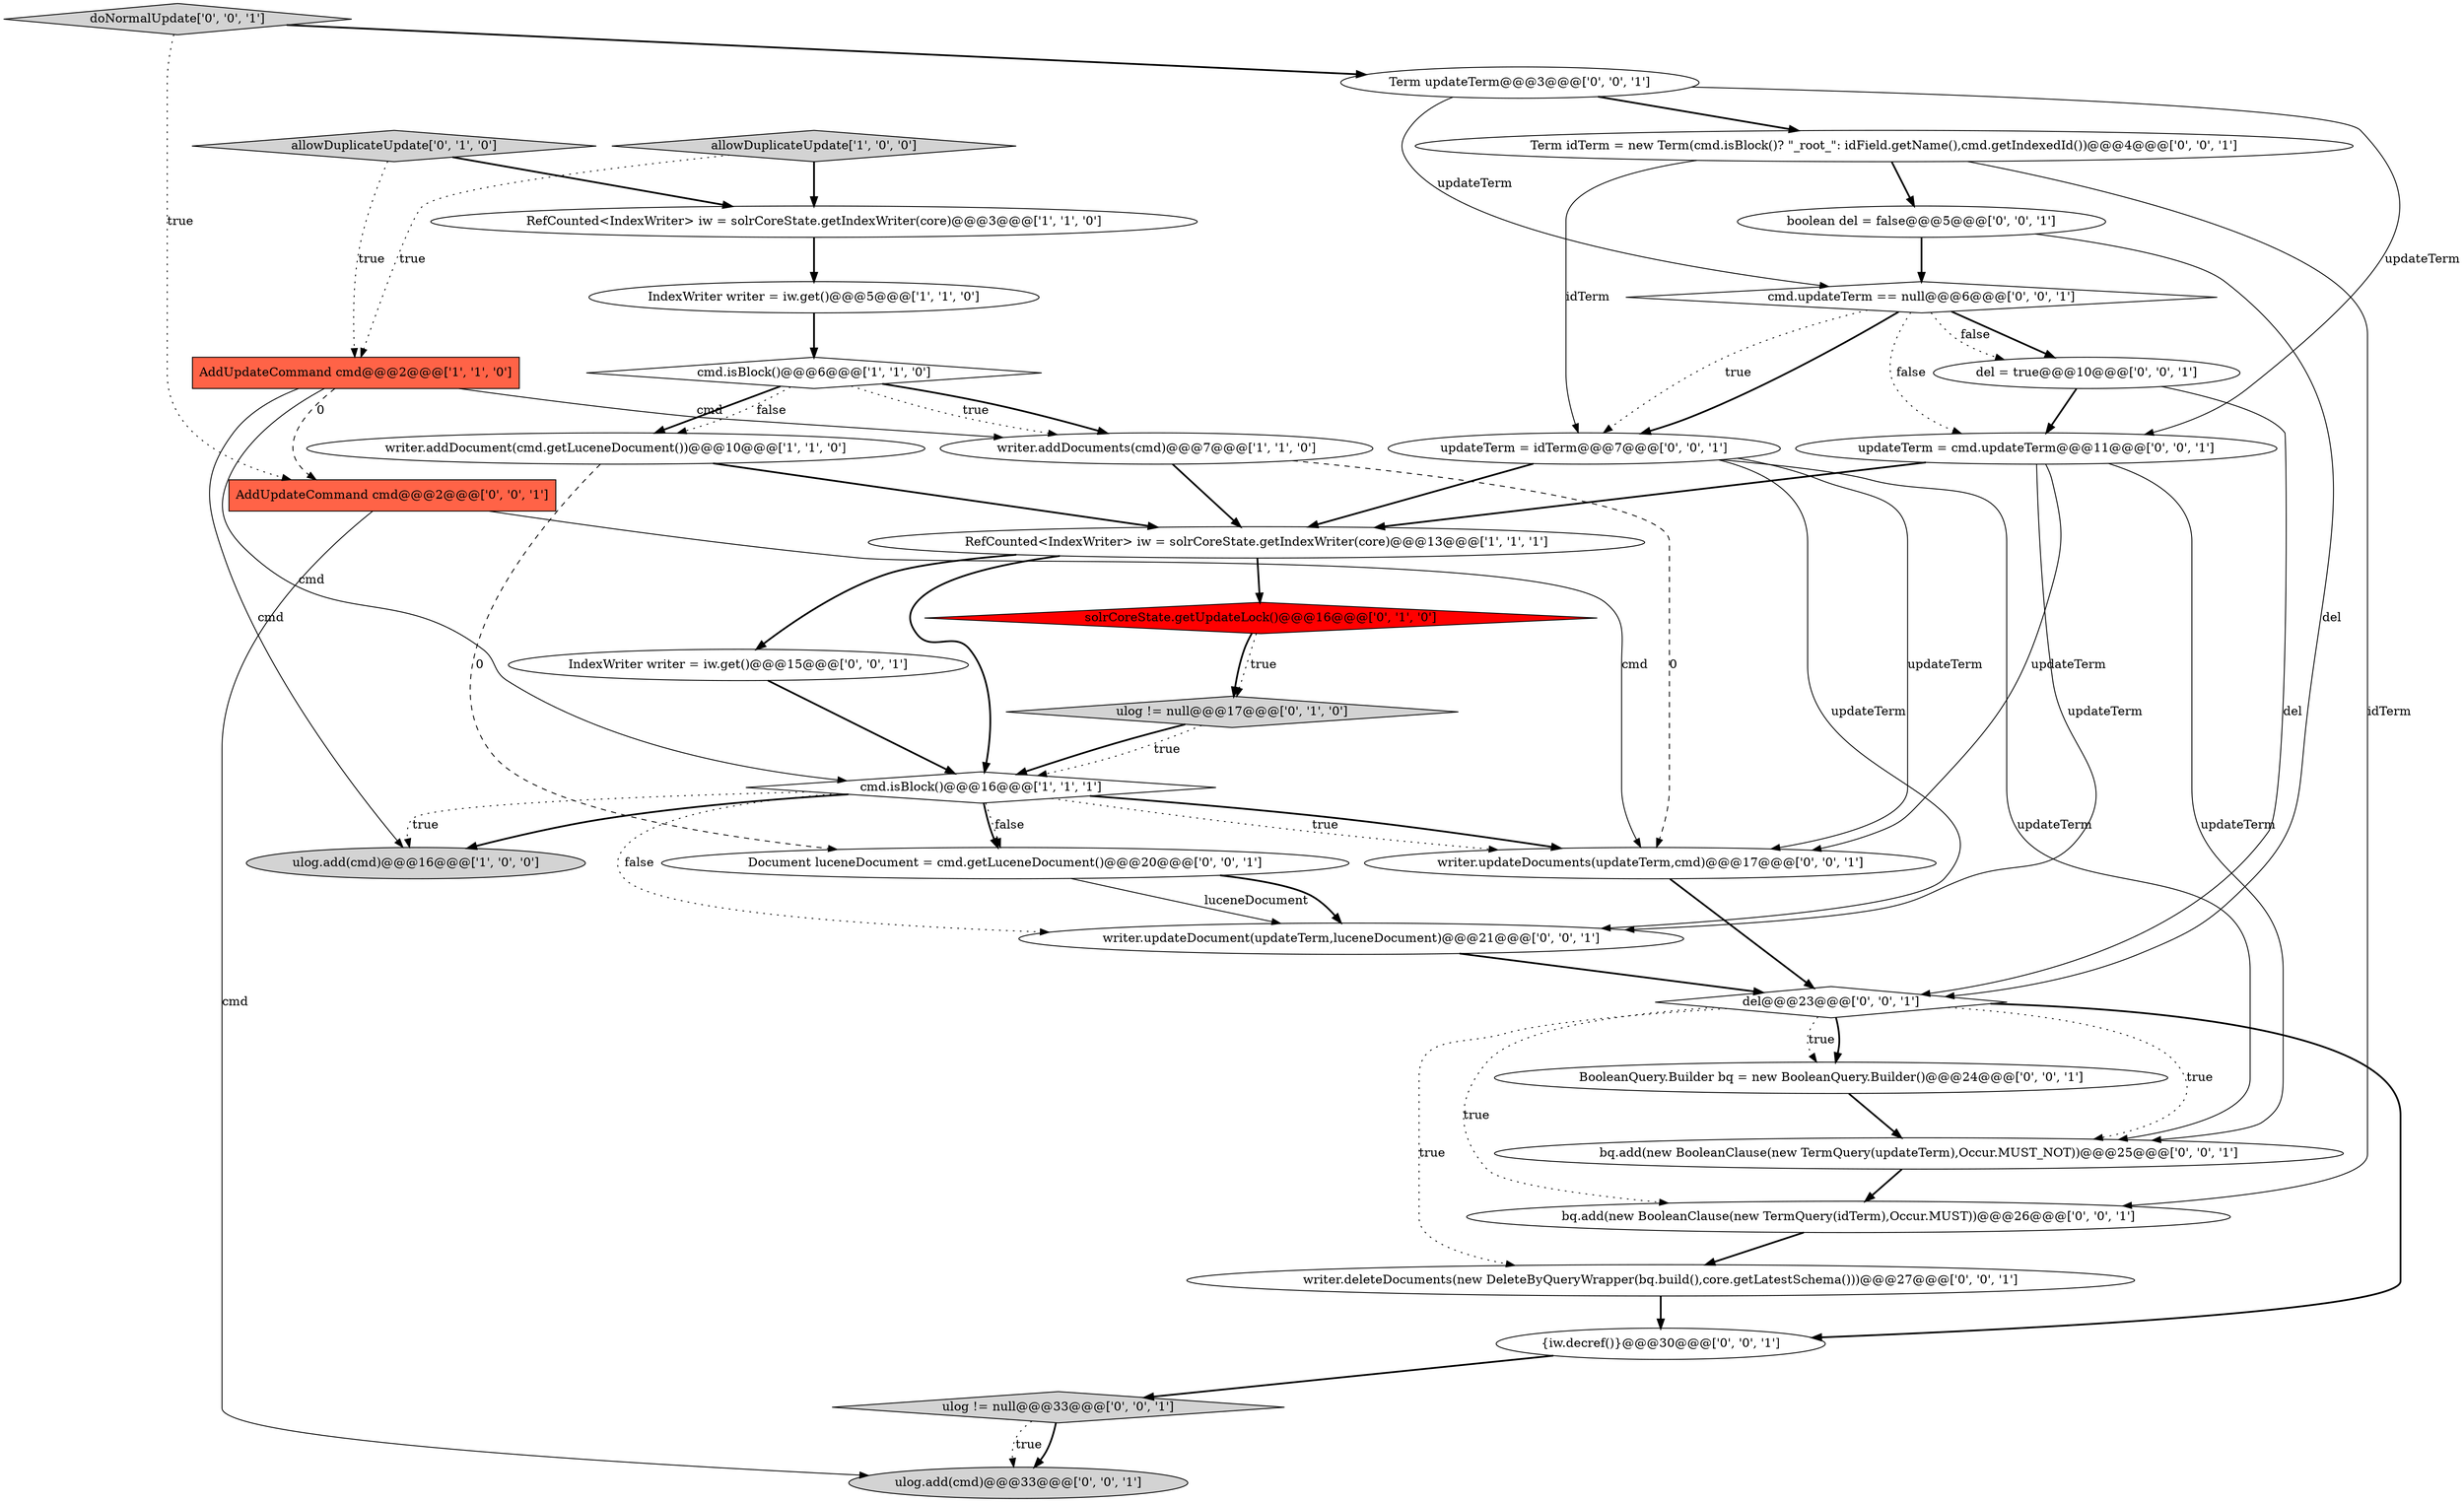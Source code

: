 digraph {
7 [style = filled, label = "cmd.isBlock()@@@6@@@['1', '1', '0']", fillcolor = white, shape = diamond image = "AAA0AAABBB1BBB"];
12 [style = filled, label = "solrCoreState.getUpdateLock()@@@16@@@['0', '1', '0']", fillcolor = red, shape = diamond image = "AAA1AAABBB2BBB"];
20 [style = filled, label = "ulog != null@@@33@@@['0', '0', '1']", fillcolor = lightgray, shape = diamond image = "AAA0AAABBB3BBB"];
19 [style = filled, label = "IndexWriter writer = iw.get()@@@15@@@['0', '0', '1']", fillcolor = white, shape = ellipse image = "AAA0AAABBB3BBB"];
0 [style = filled, label = "RefCounted<IndexWriter> iw = solrCoreState.getIndexWriter(core)@@@3@@@['1', '1', '0']", fillcolor = white, shape = ellipse image = "AAA0AAABBB1BBB"];
21 [style = filled, label = "Term updateTerm@@@3@@@['0', '0', '1']", fillcolor = white, shape = ellipse image = "AAA0AAABBB3BBB"];
23 [style = filled, label = "boolean del = false@@@5@@@['0', '0', '1']", fillcolor = white, shape = ellipse image = "AAA0AAABBB3BBB"];
6 [style = filled, label = "AddUpdateCommand cmd@@@2@@@['1', '1', '0']", fillcolor = tomato, shape = box image = "AAA0AAABBB1BBB"];
11 [style = filled, label = "allowDuplicateUpdate['0', '1', '0']", fillcolor = lightgray, shape = diamond image = "AAA0AAABBB2BBB"];
18 [style = filled, label = "del@@@23@@@['0', '0', '1']", fillcolor = white, shape = diamond image = "AAA0AAABBB3BBB"];
9 [style = filled, label = "RefCounted<IndexWriter> iw = solrCoreState.getIndexWriter(core)@@@13@@@['1', '1', '1']", fillcolor = white, shape = ellipse image = "AAA0AAABBB1BBB"];
2 [style = filled, label = "IndexWriter writer = iw.get()@@@5@@@['1', '1', '0']", fillcolor = white, shape = ellipse image = "AAA0AAABBB1BBB"];
1 [style = filled, label = "allowDuplicateUpdate['1', '0', '0']", fillcolor = lightgray, shape = diamond image = "AAA0AAABBB1BBB"];
16 [style = filled, label = "{iw.decref()}@@@30@@@['0', '0', '1']", fillcolor = white, shape = ellipse image = "AAA0AAABBB3BBB"];
28 [style = filled, label = "doNormalUpdate['0', '0', '1']", fillcolor = lightgray, shape = diamond image = "AAA0AAABBB3BBB"];
4 [style = filled, label = "ulog.add(cmd)@@@16@@@['1', '0', '0']", fillcolor = lightgray, shape = ellipse image = "AAA0AAABBB1BBB"];
3 [style = filled, label = "writer.addDocuments(cmd)@@@7@@@['1', '1', '0']", fillcolor = white, shape = ellipse image = "AAA0AAABBB1BBB"];
30 [style = filled, label = "cmd.updateTerm == null@@@6@@@['0', '0', '1']", fillcolor = white, shape = diamond image = "AAA0AAABBB3BBB"];
22 [style = filled, label = "Term idTerm = new Term(cmd.isBlock()? \"_root_\": idField.getName(),cmd.getIndexedId())@@@4@@@['0', '0', '1']", fillcolor = white, shape = ellipse image = "AAA0AAABBB3BBB"];
26 [style = filled, label = "writer.updateDocument(updateTerm,luceneDocument)@@@21@@@['0', '0', '1']", fillcolor = white, shape = ellipse image = "AAA0AAABBB3BBB"];
17 [style = filled, label = "ulog.add(cmd)@@@33@@@['0', '0', '1']", fillcolor = lightgray, shape = ellipse image = "AAA0AAABBB3BBB"];
24 [style = filled, label = "del = true@@@10@@@['0', '0', '1']", fillcolor = white, shape = ellipse image = "AAA0AAABBB3BBB"];
31 [style = filled, label = "updateTerm = idTerm@@@7@@@['0', '0', '1']", fillcolor = white, shape = ellipse image = "AAA0AAABBB3BBB"];
15 [style = filled, label = "Document luceneDocument = cmd.getLuceneDocument()@@@20@@@['0', '0', '1']", fillcolor = white, shape = ellipse image = "AAA0AAABBB3BBB"];
32 [style = filled, label = "bq.add(new BooleanClause(new TermQuery(idTerm),Occur.MUST))@@@26@@@['0', '0', '1']", fillcolor = white, shape = ellipse image = "AAA0AAABBB3BBB"];
29 [style = filled, label = "bq.add(new BooleanClause(new TermQuery(updateTerm),Occur.MUST_NOT))@@@25@@@['0', '0', '1']", fillcolor = white, shape = ellipse image = "AAA0AAABBB3BBB"];
13 [style = filled, label = "writer.deleteDocuments(new DeleteByQueryWrapper(bq.build(),core.getLatestSchema()))@@@27@@@['0', '0', '1']", fillcolor = white, shape = ellipse image = "AAA0AAABBB3BBB"];
5 [style = filled, label = "cmd.isBlock()@@@16@@@['1', '1', '1']", fillcolor = white, shape = diamond image = "AAA0AAABBB1BBB"];
8 [style = filled, label = "writer.addDocument(cmd.getLuceneDocument())@@@10@@@['1', '1', '0']", fillcolor = white, shape = ellipse image = "AAA0AAABBB1BBB"];
14 [style = filled, label = "updateTerm = cmd.updateTerm@@@11@@@['0', '0', '1']", fillcolor = white, shape = ellipse image = "AAA0AAABBB3BBB"];
27 [style = filled, label = "BooleanQuery.Builder bq = new BooleanQuery.Builder()@@@24@@@['0', '0', '1']", fillcolor = white, shape = ellipse image = "AAA0AAABBB3BBB"];
25 [style = filled, label = "AddUpdateCommand cmd@@@2@@@['0', '0', '1']", fillcolor = tomato, shape = box image = "AAA0AAABBB3BBB"];
33 [style = filled, label = "writer.updateDocuments(updateTerm,cmd)@@@17@@@['0', '0', '1']", fillcolor = white, shape = ellipse image = "AAA0AAABBB3BBB"];
10 [style = filled, label = "ulog != null@@@17@@@['0', '1', '0']", fillcolor = lightgray, shape = diamond image = "AAA0AAABBB2BBB"];
30->24 [style = bold, label=""];
20->17 [style = bold, label=""];
14->29 [style = solid, label="updateTerm"];
31->26 [style = solid, label="updateTerm"];
23->30 [style = bold, label=""];
30->14 [style = dotted, label="false"];
5->33 [style = bold, label=""];
31->9 [style = bold, label=""];
3->33 [style = dashed, label="0"];
20->17 [style = dotted, label="true"];
15->26 [style = solid, label="luceneDocument"];
28->25 [style = dotted, label="true"];
8->15 [style = dashed, label="0"];
0->2 [style = bold, label=""];
5->15 [style = dotted, label="false"];
25->33 [style = solid, label="cmd"];
24->18 [style = solid, label="del"];
5->15 [style = bold, label=""];
18->13 [style = dotted, label="true"];
5->33 [style = dotted, label="true"];
1->0 [style = bold, label=""];
6->4 [style = solid, label="cmd"];
7->8 [style = bold, label=""];
10->5 [style = dotted, label="true"];
21->30 [style = solid, label="updateTerm"];
22->23 [style = bold, label=""];
13->16 [style = bold, label=""];
18->32 [style = dotted, label="true"];
7->3 [style = bold, label=""];
5->4 [style = dotted, label="true"];
31->29 [style = solid, label="updateTerm"];
21->14 [style = solid, label="updateTerm"];
24->14 [style = bold, label=""];
15->26 [style = bold, label=""];
3->9 [style = bold, label=""];
19->5 [style = bold, label=""];
12->10 [style = bold, label=""];
11->0 [style = bold, label=""];
28->21 [style = bold, label=""];
6->5 [style = solid, label="cmd"];
10->5 [style = bold, label=""];
12->10 [style = dotted, label="true"];
33->18 [style = bold, label=""];
18->27 [style = bold, label=""];
6->25 [style = dashed, label="0"];
21->22 [style = bold, label=""];
30->31 [style = bold, label=""];
6->3 [style = solid, label="cmd"];
23->18 [style = solid, label="del"];
29->32 [style = bold, label=""];
7->3 [style = dotted, label="true"];
7->8 [style = dotted, label="false"];
5->4 [style = bold, label=""];
25->17 [style = solid, label="cmd"];
11->6 [style = dotted, label="true"];
30->24 [style = dotted, label="false"];
8->9 [style = bold, label=""];
14->26 [style = solid, label="updateTerm"];
9->5 [style = bold, label=""];
22->31 [style = solid, label="idTerm"];
22->32 [style = solid, label="idTerm"];
9->19 [style = bold, label=""];
14->9 [style = bold, label=""];
1->6 [style = dotted, label="true"];
14->33 [style = solid, label="updateTerm"];
9->12 [style = bold, label=""];
18->29 [style = dotted, label="true"];
2->7 [style = bold, label=""];
27->29 [style = bold, label=""];
32->13 [style = bold, label=""];
16->20 [style = bold, label=""];
5->26 [style = dotted, label="false"];
31->33 [style = solid, label="updateTerm"];
18->27 [style = dotted, label="true"];
30->31 [style = dotted, label="true"];
26->18 [style = bold, label=""];
18->16 [style = bold, label=""];
}
